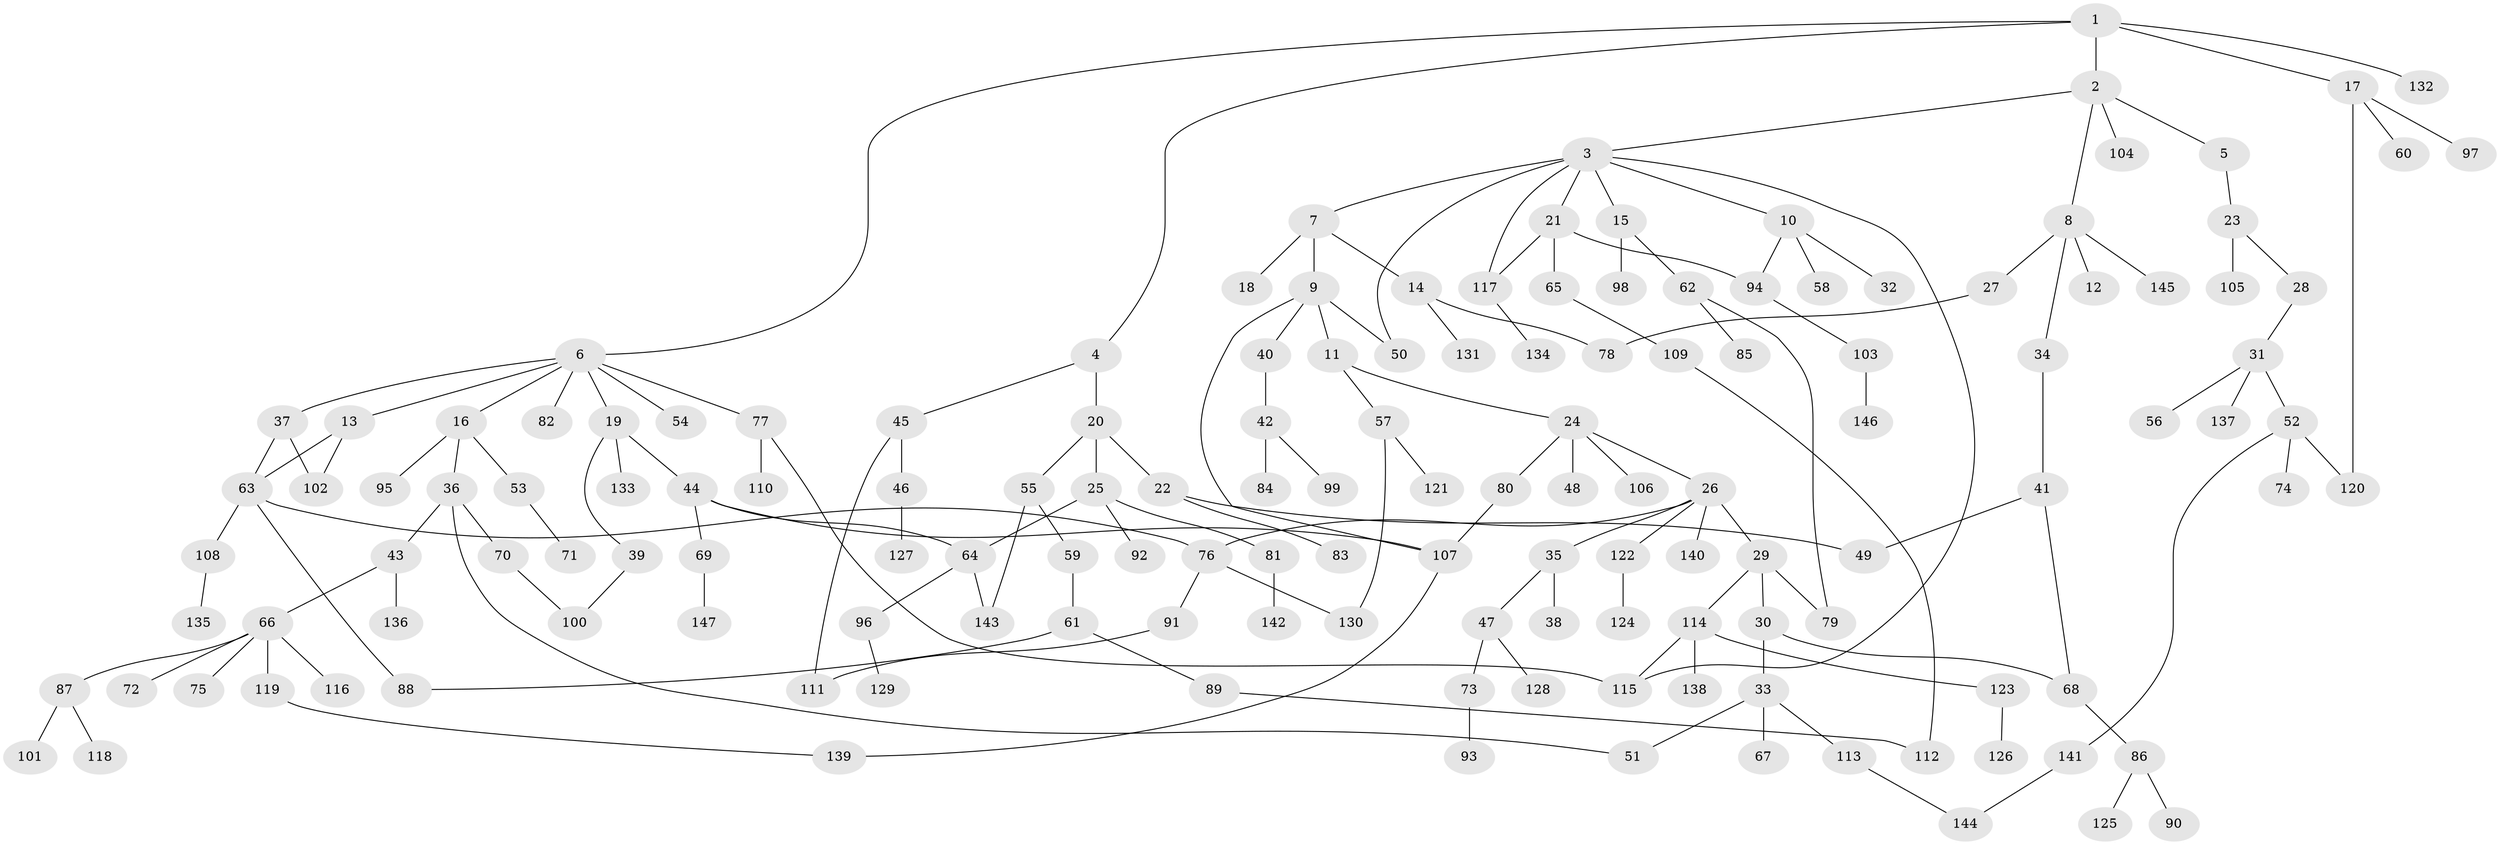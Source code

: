 // coarse degree distribution, {3: 0.21621621621621623, 2: 0.33783783783783783, 5: 0.06756756756756757, 1: 0.21621621621621623, 4: 0.14864864864864866, 9: 0.013513513513513514}
// Generated by graph-tools (version 1.1) at 2025/36/03/04/25 23:36:04]
// undirected, 147 vertices, 171 edges
graph export_dot {
  node [color=gray90,style=filled];
  1;
  2;
  3;
  4;
  5;
  6;
  7;
  8;
  9;
  10;
  11;
  12;
  13;
  14;
  15;
  16;
  17;
  18;
  19;
  20;
  21;
  22;
  23;
  24;
  25;
  26;
  27;
  28;
  29;
  30;
  31;
  32;
  33;
  34;
  35;
  36;
  37;
  38;
  39;
  40;
  41;
  42;
  43;
  44;
  45;
  46;
  47;
  48;
  49;
  50;
  51;
  52;
  53;
  54;
  55;
  56;
  57;
  58;
  59;
  60;
  61;
  62;
  63;
  64;
  65;
  66;
  67;
  68;
  69;
  70;
  71;
  72;
  73;
  74;
  75;
  76;
  77;
  78;
  79;
  80;
  81;
  82;
  83;
  84;
  85;
  86;
  87;
  88;
  89;
  90;
  91;
  92;
  93;
  94;
  95;
  96;
  97;
  98;
  99;
  100;
  101;
  102;
  103;
  104;
  105;
  106;
  107;
  108;
  109;
  110;
  111;
  112;
  113;
  114;
  115;
  116;
  117;
  118;
  119;
  120;
  121;
  122;
  123;
  124;
  125;
  126;
  127;
  128;
  129;
  130;
  131;
  132;
  133;
  134;
  135;
  136;
  137;
  138;
  139;
  140;
  141;
  142;
  143;
  144;
  145;
  146;
  147;
  1 -- 2;
  1 -- 4;
  1 -- 6;
  1 -- 17;
  1 -- 132;
  2 -- 3;
  2 -- 5;
  2 -- 8;
  2 -- 104;
  3 -- 7;
  3 -- 10;
  3 -- 15;
  3 -- 21;
  3 -- 50;
  3 -- 115;
  3 -- 117;
  4 -- 20;
  4 -- 45;
  5 -- 23;
  6 -- 13;
  6 -- 16;
  6 -- 19;
  6 -- 37;
  6 -- 54;
  6 -- 77;
  6 -- 82;
  7 -- 9;
  7 -- 14;
  7 -- 18;
  8 -- 12;
  8 -- 27;
  8 -- 34;
  8 -- 145;
  9 -- 11;
  9 -- 40;
  9 -- 50;
  9 -- 107;
  10 -- 32;
  10 -- 58;
  10 -- 94;
  11 -- 24;
  11 -- 57;
  13 -- 63;
  13 -- 102;
  14 -- 131;
  14 -- 78;
  15 -- 62;
  15 -- 98;
  16 -- 36;
  16 -- 53;
  16 -- 95;
  17 -- 60;
  17 -- 97;
  17 -- 120;
  19 -- 39;
  19 -- 44;
  19 -- 133;
  20 -- 22;
  20 -- 25;
  20 -- 55;
  21 -- 65;
  21 -- 117;
  21 -- 94;
  22 -- 49;
  22 -- 83;
  23 -- 28;
  23 -- 105;
  24 -- 26;
  24 -- 48;
  24 -- 80;
  24 -- 106;
  25 -- 64;
  25 -- 81;
  25 -- 92;
  26 -- 29;
  26 -- 35;
  26 -- 122;
  26 -- 140;
  26 -- 76;
  27 -- 78;
  28 -- 31;
  29 -- 30;
  29 -- 114;
  29 -- 79;
  30 -- 33;
  30 -- 68;
  31 -- 52;
  31 -- 56;
  31 -- 137;
  33 -- 51;
  33 -- 67;
  33 -- 113;
  34 -- 41;
  35 -- 38;
  35 -- 47;
  36 -- 43;
  36 -- 70;
  36 -- 51;
  37 -- 102;
  37 -- 63;
  39 -- 100;
  40 -- 42;
  41 -- 49;
  41 -- 68;
  42 -- 84;
  42 -- 99;
  43 -- 66;
  43 -- 136;
  44 -- 69;
  44 -- 64;
  44 -- 107;
  45 -- 46;
  45 -- 111;
  46 -- 127;
  47 -- 73;
  47 -- 128;
  52 -- 74;
  52 -- 141;
  52 -- 120;
  53 -- 71;
  55 -- 59;
  55 -- 143;
  57 -- 121;
  57 -- 130;
  59 -- 61;
  61 -- 89;
  61 -- 88;
  62 -- 79;
  62 -- 85;
  63 -- 76;
  63 -- 88;
  63 -- 108;
  64 -- 96;
  64 -- 143;
  65 -- 109;
  66 -- 72;
  66 -- 75;
  66 -- 87;
  66 -- 116;
  66 -- 119;
  68 -- 86;
  69 -- 147;
  70 -- 100;
  73 -- 93;
  76 -- 91;
  76 -- 130;
  77 -- 110;
  77 -- 115;
  80 -- 107;
  81 -- 142;
  86 -- 90;
  86 -- 125;
  87 -- 101;
  87 -- 118;
  89 -- 112;
  91 -- 111;
  94 -- 103;
  96 -- 129;
  103 -- 146;
  107 -- 139;
  108 -- 135;
  109 -- 112;
  113 -- 144;
  114 -- 123;
  114 -- 138;
  114 -- 115;
  117 -- 134;
  119 -- 139;
  122 -- 124;
  123 -- 126;
  141 -- 144;
}
